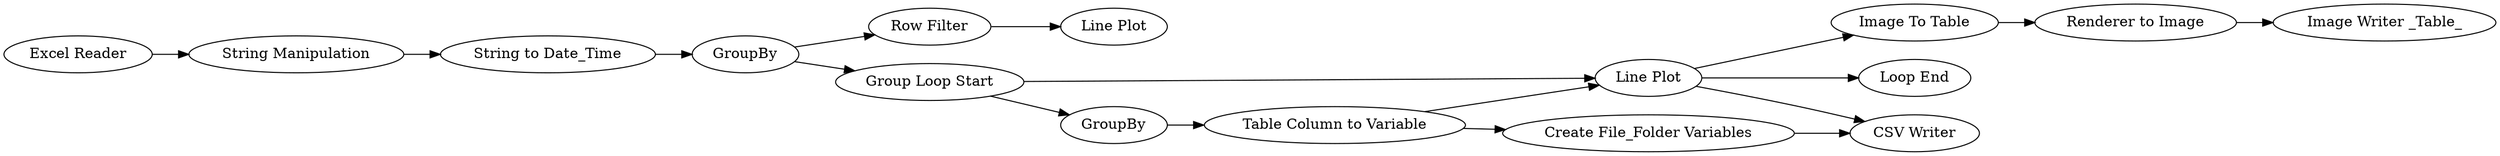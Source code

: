 digraph {
	46 -> 49
	54 -> 63
	53 -> 54
	53 -> 59
	46 -> 53
	58 -> 62
	48 -> 51
	54 -> 57
	54 -> 55
	64 -> 65
	59 -> 58
	58 -> 54
	51 -> 46
	49 -> 52
	45 -> 48
	62 -> 57
	63 -> 64
	48 [label="String Manipulation"]
	64 [label="Renderer to Image"]
	57 [label="CSV Writer"]
	55 [label="Loop End"]
	49 [label="Row Filter"]
	62 [label="Create File_Folder Variables"]
	53 [label="Group Loop Start"]
	65 [label="Image Writer _Table_"]
	51 [label="String to Date_Time"]
	46 [label=GroupBy]
	58 [label="Table Column to Variable"]
	63 [label="Image To Table"]
	54 [label="Line Plot"]
	52 [label="Line Plot"]
	45 [label="Excel Reader"]
	59 [label=GroupBy]
	rankdir=LR
}
